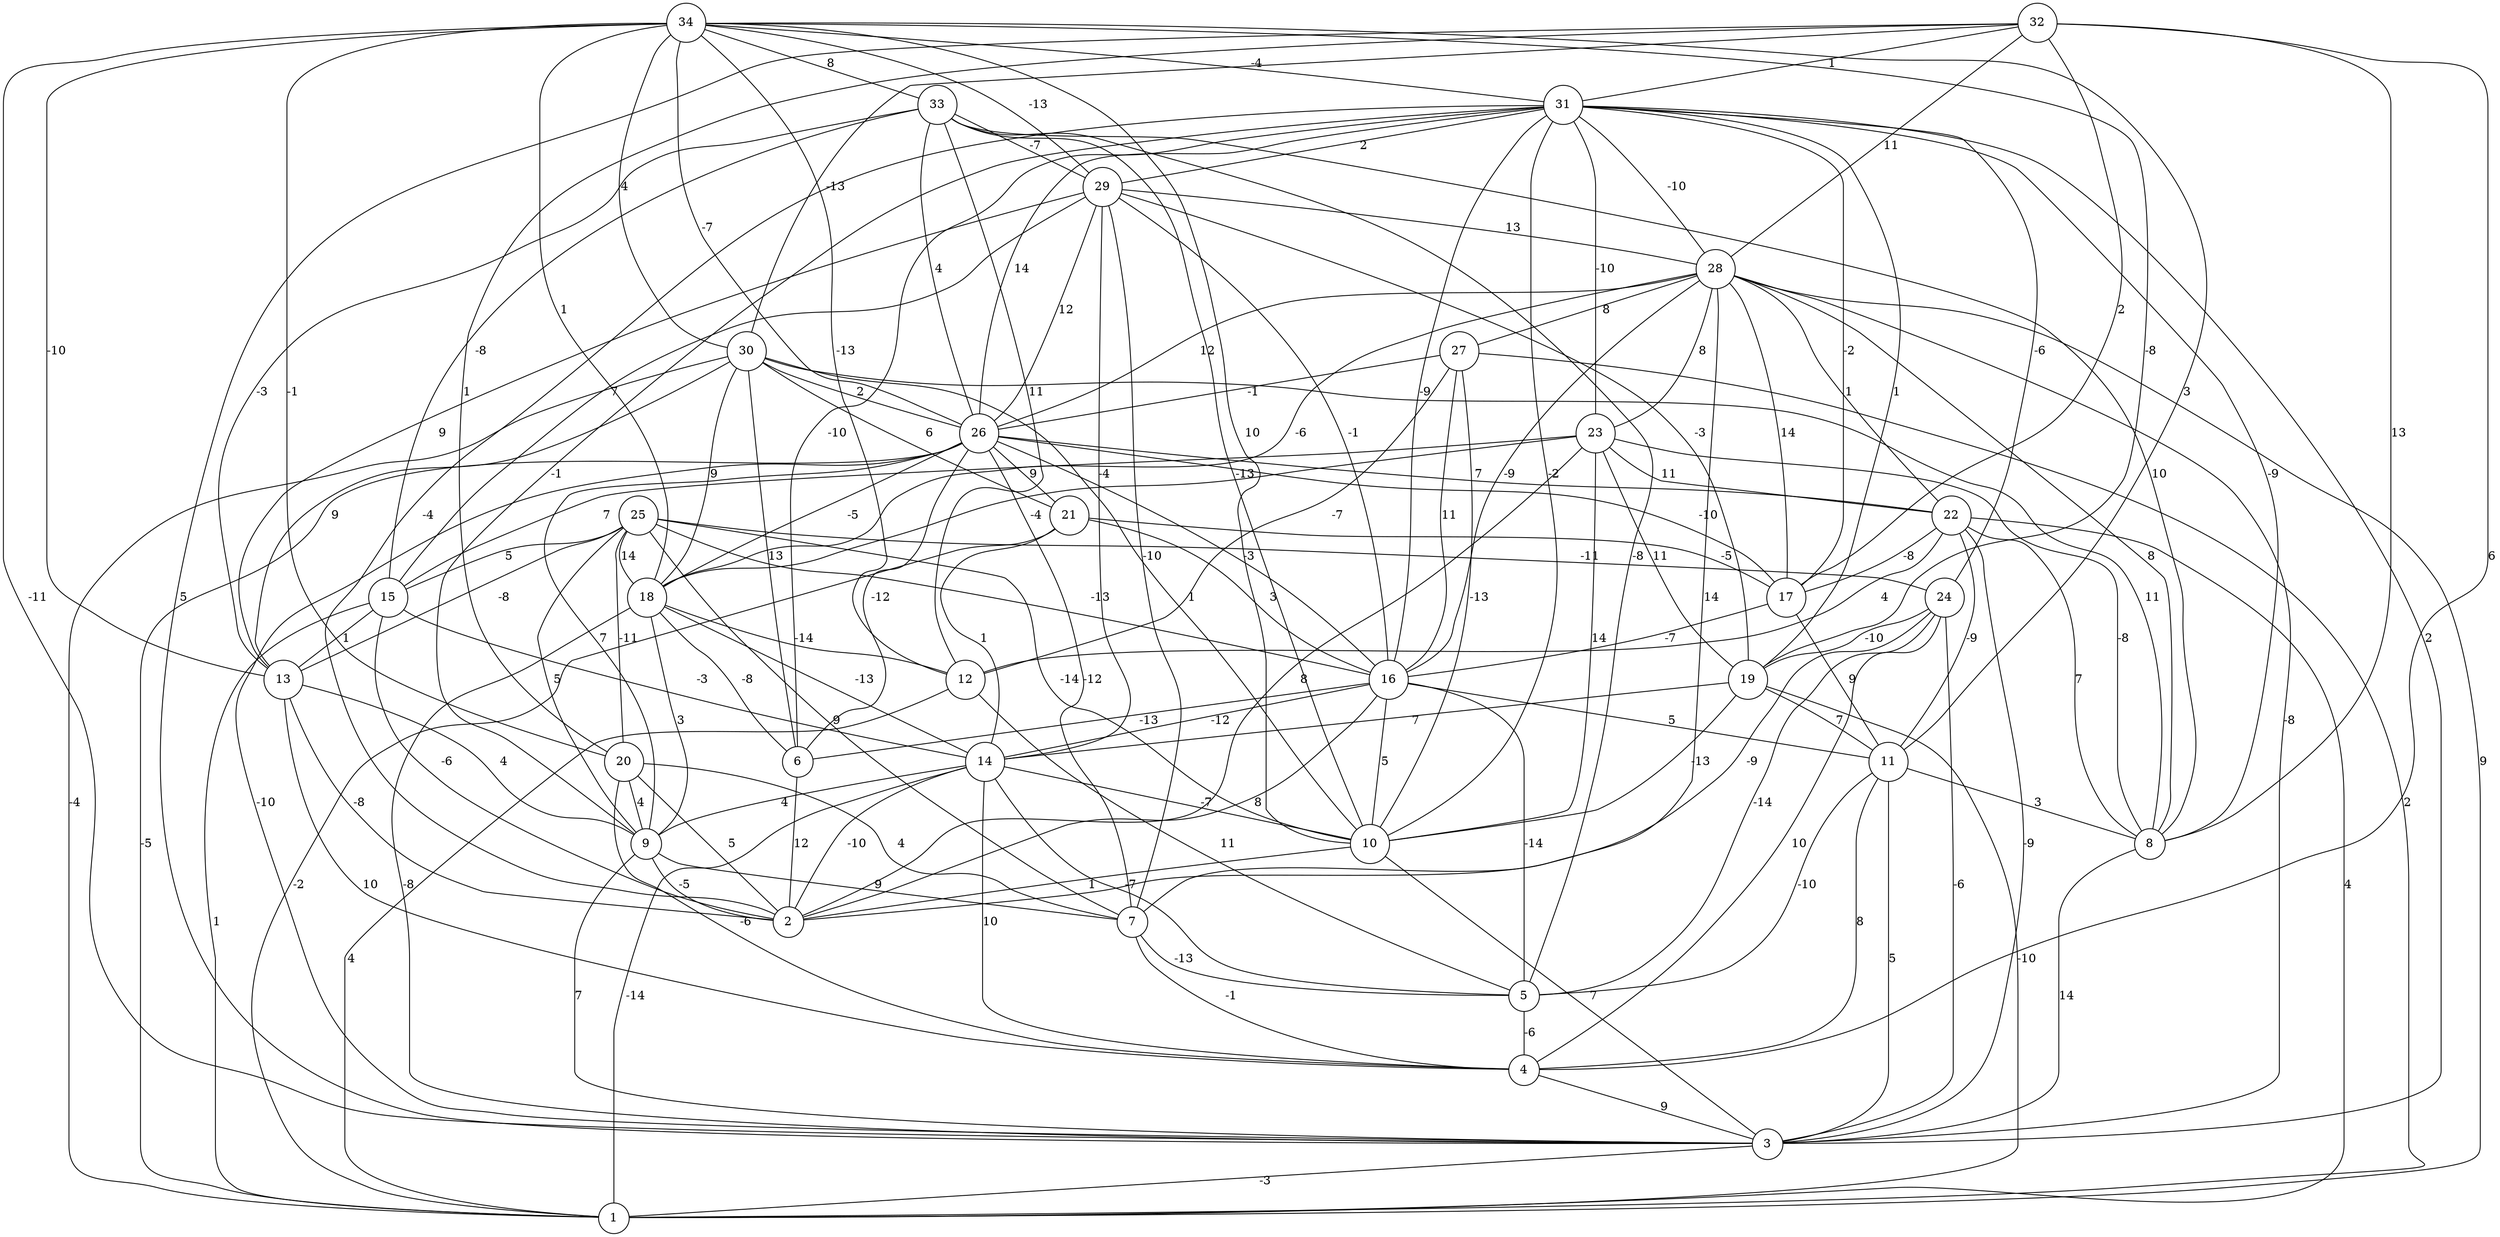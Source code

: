 graph { 
	 fontname="Helvetica,Arial,sans-serif" 
	 node [shape = circle]; 
	 34 -- 3 [label = "-11"];
	 34 -- 10 [label = "10"];
	 34 -- 11 [label = "3"];
	 34 -- 12 [label = "-13"];
	 34 -- 13 [label = "-10"];
	 34 -- 18 [label = "1"];
	 34 -- 19 [label = "-8"];
	 34 -- 20 [label = "-1"];
	 34 -- 26 [label = "-7"];
	 34 -- 29 [label = "-13"];
	 34 -- 30 [label = "4"];
	 34 -- 31 [label = "-4"];
	 34 -- 33 [label = "8"];
	 33 -- 5 [label = "-8"];
	 33 -- 8 [label = "10"];
	 33 -- 10 [label = "-13"];
	 33 -- 12 [label = "11"];
	 33 -- 13 [label = "-3"];
	 33 -- 15 [label = "-8"];
	 33 -- 26 [label = "4"];
	 33 -- 29 [label = "-7"];
	 32 -- 3 [label = "5"];
	 32 -- 4 [label = "6"];
	 32 -- 8 [label = "13"];
	 32 -- 17 [label = "2"];
	 32 -- 20 [label = "1"];
	 32 -- 28 [label = "11"];
	 32 -- 30 [label = "-13"];
	 32 -- 31 [label = "1"];
	 31 -- 2 [label = "-4"];
	 31 -- 3 [label = "2"];
	 31 -- 6 [label = "-10"];
	 31 -- 8 [label = "-9"];
	 31 -- 9 [label = "-1"];
	 31 -- 10 [label = "-2"];
	 31 -- 16 [label = "-9"];
	 31 -- 17 [label = "-2"];
	 31 -- 19 [label = "1"];
	 31 -- 23 [label = "-10"];
	 31 -- 24 [label = "-6"];
	 31 -- 26 [label = "14"];
	 31 -- 28 [label = "-10"];
	 31 -- 29 [label = "2"];
	 30 -- 1 [label = "-4"];
	 30 -- 6 [label = "13"];
	 30 -- 8 [label = "11"];
	 30 -- 10 [label = "1"];
	 30 -- 13 [label = "9"];
	 30 -- 18 [label = "9"];
	 30 -- 21 [label = "6"];
	 30 -- 26 [label = "2"];
	 29 -- 7 [label = "-10"];
	 29 -- 13 [label = "9"];
	 29 -- 14 [label = "-4"];
	 29 -- 15 [label = "7"];
	 29 -- 16 [label = "-1"];
	 29 -- 19 [label = "-3"];
	 29 -- 26 [label = "12"];
	 29 -- 28 [label = "13"];
	 28 -- 1 [label = "9"];
	 28 -- 3 [label = "-8"];
	 28 -- 7 [label = "14"];
	 28 -- 8 [label = "8"];
	 28 -- 16 [label = "-9"];
	 28 -- 17 [label = "14"];
	 28 -- 18 [label = "-6"];
	 28 -- 22 [label = "1"];
	 28 -- 23 [label = "8"];
	 28 -- 26 [label = "12"];
	 28 -- 27 [label = "8"];
	 27 -- 1 [label = "2"];
	 27 -- 10 [label = "-13"];
	 27 -- 12 [label = "-7"];
	 27 -- 16 [label = "11"];
	 27 -- 26 [label = "-1"];
	 26 -- 1 [label = "-5"];
	 26 -- 3 [label = "-10"];
	 26 -- 6 [label = "-12"];
	 26 -- 7 [label = "-12"];
	 26 -- 9 [label = "7"];
	 26 -- 16 [label = "-3"];
	 26 -- 17 [label = "-10"];
	 26 -- 18 [label = "-5"];
	 26 -- 21 [label = "9"];
	 26 -- 22 [label = "7"];
	 25 -- 7 [label = "9"];
	 25 -- 9 [label = "5"];
	 25 -- 10 [label = "-14"];
	 25 -- 13 [label = "-8"];
	 25 -- 15 [label = "5"];
	 25 -- 16 [label = "-13"];
	 25 -- 18 [label = "14"];
	 25 -- 20 [label = "-11"];
	 25 -- 24 [label = "-11"];
	 24 -- 2 [label = "-9"];
	 24 -- 3 [label = "-6"];
	 24 -- 4 [label = "10"];
	 24 -- 5 [label = "-14"];
	 24 -- 19 [label = "-10"];
	 23 -- 2 [label = "8"];
	 23 -- 8 [label = "-8"];
	 23 -- 10 [label = "14"];
	 23 -- 15 [label = "7"];
	 23 -- 18 [label = "-4"];
	 23 -- 19 [label = "11"];
	 23 -- 22 [label = "11"];
	 22 -- 1 [label = "4"];
	 22 -- 3 [label = "-9"];
	 22 -- 8 [label = "7"];
	 22 -- 11 [label = "-9"];
	 22 -- 12 [label = "4"];
	 22 -- 17 [label = "-8"];
	 21 -- 1 [label = "-2"];
	 21 -- 14 [label = "1"];
	 21 -- 16 [label = "3"];
	 21 -- 17 [label = "-5"];
	 20 -- 2 [label = "5"];
	 20 -- 4 [label = "-6"];
	 20 -- 7 [label = "4"];
	 20 -- 9 [label = "4"];
	 19 -- 1 [label = "-10"];
	 19 -- 10 [label = "-13"];
	 19 -- 11 [label = "7"];
	 19 -- 14 [label = "7"];
	 18 -- 3 [label = "-8"];
	 18 -- 6 [label = "-8"];
	 18 -- 9 [label = "3"];
	 18 -- 12 [label = "-14"];
	 18 -- 14 [label = "-13"];
	 17 -- 11 [label = "9"];
	 17 -- 16 [label = "-7"];
	 16 -- 2 [label = "8"];
	 16 -- 5 [label = "-14"];
	 16 -- 6 [label = "-13"];
	 16 -- 10 [label = "5"];
	 16 -- 11 [label = "5"];
	 16 -- 14 [label = "-12"];
	 15 -- 1 [label = "1"];
	 15 -- 2 [label = "-6"];
	 15 -- 13 [label = "1"];
	 15 -- 14 [label = "-3"];
	 14 -- 1 [label = "-14"];
	 14 -- 2 [label = "-10"];
	 14 -- 4 [label = "10"];
	 14 -- 5 [label = "-7"];
	 14 -- 9 [label = "4"];
	 14 -- 10 [label = "-7"];
	 13 -- 2 [label = "-8"];
	 13 -- 4 [label = "10"];
	 13 -- 9 [label = "4"];
	 12 -- 1 [label = "4"];
	 12 -- 5 [label = "11"];
	 11 -- 3 [label = "5"];
	 11 -- 4 [label = "8"];
	 11 -- 5 [label = "-10"];
	 11 -- 8 [label = "3"];
	 10 -- 2 [label = "1"];
	 10 -- 3 [label = "7"];
	 9 -- 2 [label = "-5"];
	 9 -- 3 [label = "7"];
	 9 -- 7 [label = "9"];
	 8 -- 3 [label = "14"];
	 7 -- 4 [label = "-1"];
	 7 -- 5 [label = "-13"];
	 6 -- 2 [label = "12"];
	 5 -- 4 [label = "-6"];
	 4 -- 3 [label = "9"];
	 3 -- 1 [label = "-3"];
	 1;
	 2;
	 3;
	 4;
	 5;
	 6;
	 7;
	 8;
	 9;
	 10;
	 11;
	 12;
	 13;
	 14;
	 15;
	 16;
	 17;
	 18;
	 19;
	 20;
	 21;
	 22;
	 23;
	 24;
	 25;
	 26;
	 27;
	 28;
	 29;
	 30;
	 31;
	 32;
	 33;
	 34;
}
